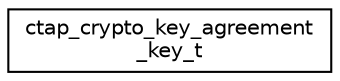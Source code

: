 digraph "Graphical Class Hierarchy"
{
 // LATEX_PDF_SIZE
  edge [fontname="Helvetica",fontsize="10",labelfontname="Helvetica",labelfontsize="10"];
  node [fontname="Helvetica",fontsize="10",shape=record];
  rankdir="LR";
  Node0 [label="ctap_crypto_key_agreement\l_key_t",height=0.2,width=0.4,color="black", fillcolor="white", style="filled",URL="$structctap__crypto__key__agreement__key__t.html",tooltip="Key agreement key."];
}
